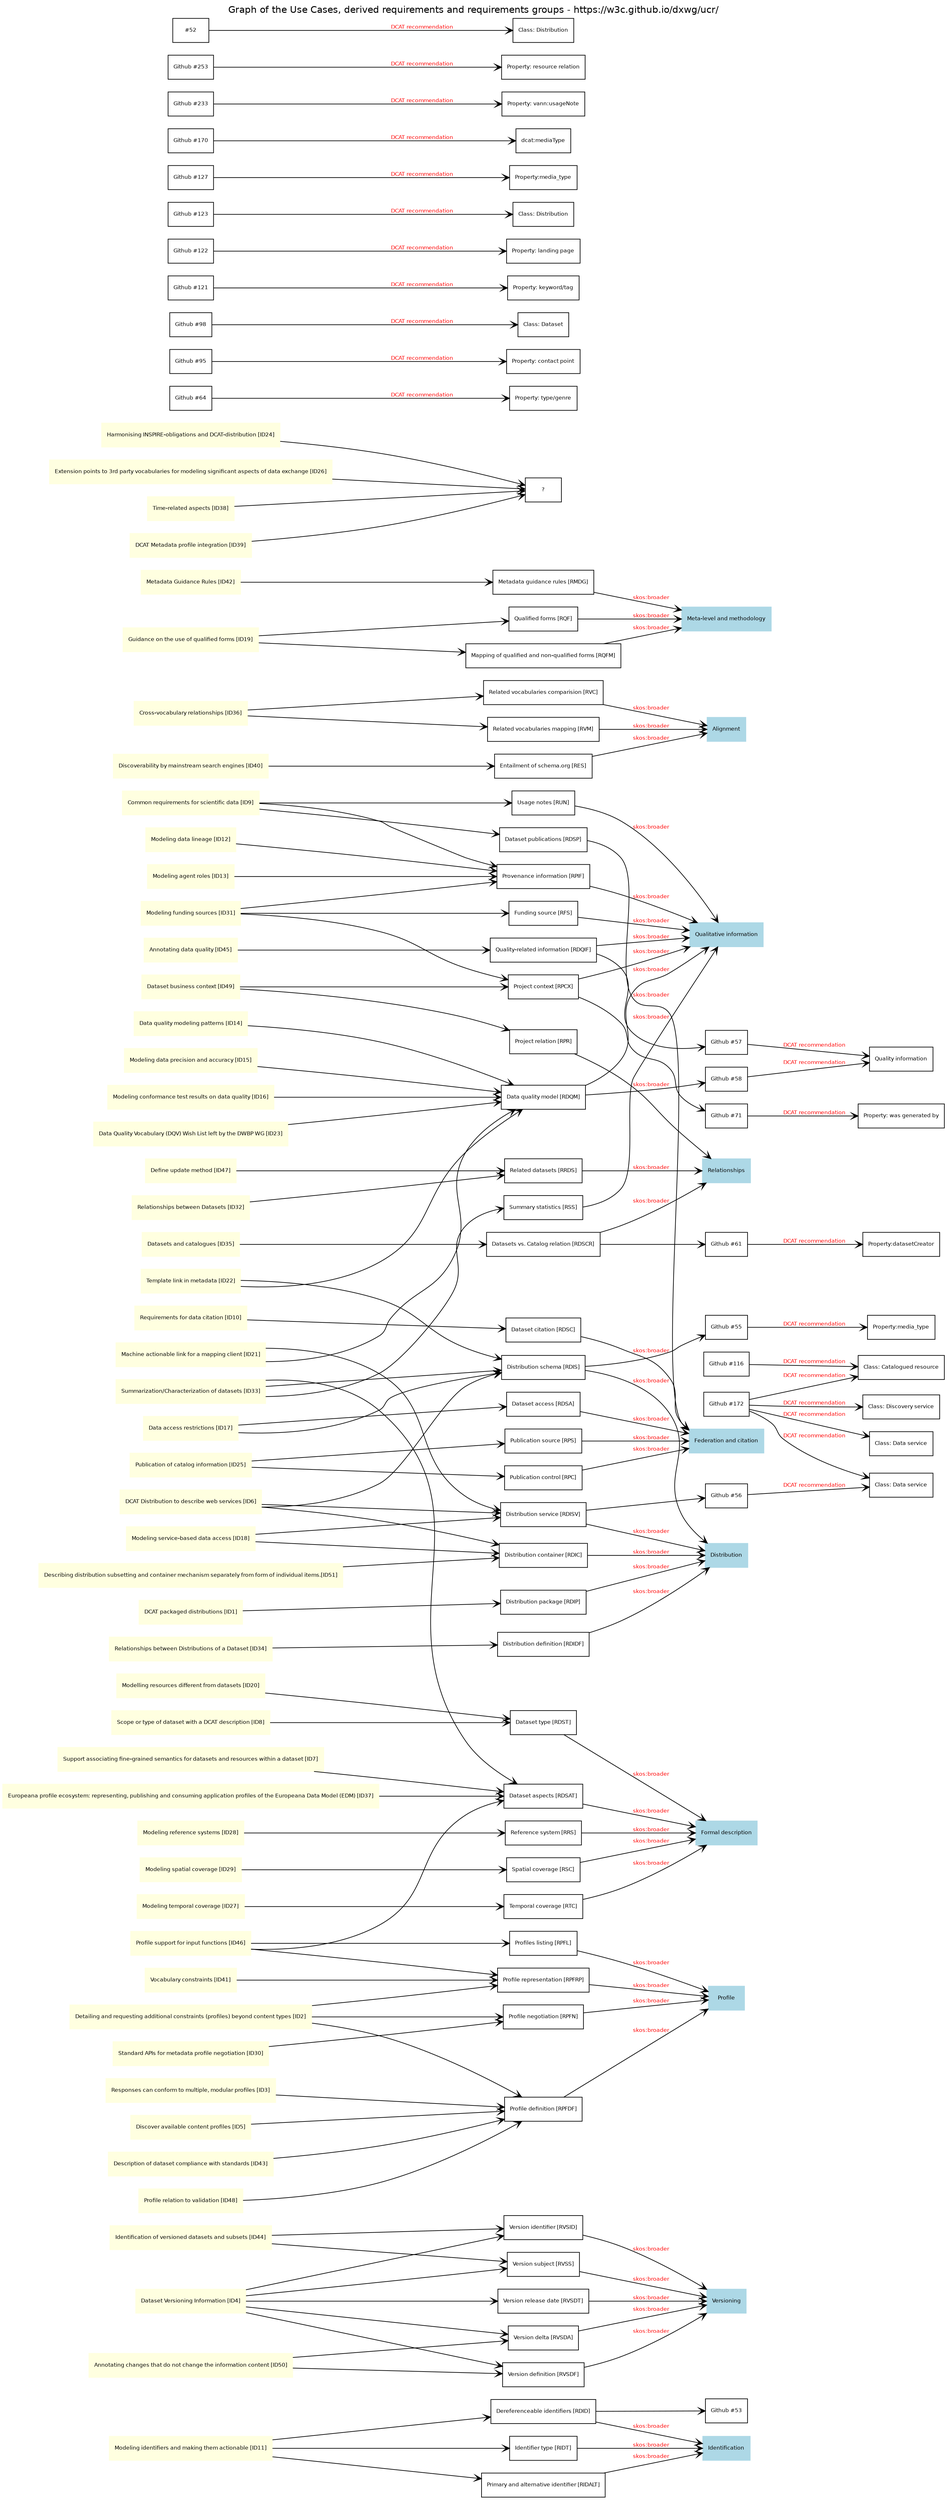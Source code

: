 digraph UCR_summary{

fontname="Helvetica";
label = "Graph of the Use Cases, derived requirements and requirements groups - https://w3c.github.io/dxwg/ucr/";
labelloc = "t";
ratio = "auto"
rankdir = LR;

node [
fontname = Helvetica
fontsize = 8
shape = "record"
]

edge [
arrowtail = "empty"
arrowhead = "vee"
fontsize=8
fontcolor=red
fontname=Helvetica
]
subgraph requirementsGroups {
		node [style=filled,color=lightblue];
    "6.1"; "6.2"; "6.3"; "6.4"; "6.5"; "6.6"; "6.7"; "6.8"; "6.9"; "6.10";
    label="Requirements Groups";
}

subgraph useCases {
    node [style=filled,color=lightyellow];
    "5.1";  "5.2";  "5.3";  "5.4";  "5.5";  "5.6";  "5.7";  "5.8";  "5.9";  "5.10";  "5.11";  "5.12";  "5.13";  "5.14";  "5.15";  "5.16";  "5.17";  "5.18";  "5.19";  "5.20";  "5.21";  "5.22";  "5.23";  "5.24";  "5.25";  "5.26";  "5.27";  "5.28";  "5.29";  "5.30";  "5.31";  "5.32";  "5.33";  "5.34";  "5.35";  "5.36";  "5.37";  "5.38";  "5.39";  "5.40";  "5.41";  "5.42";  "5.43";  "5.44";  "5.45";  "5.46";  "5.47";  "5.48";  "5.49";  "5.50"; "5.51";
    label="Use Cases";
}
### Use Cases
"5.1"[label = <{DCAT packaged distributions [ID1]}>,href="https://w3c.github.io/dxwg/ucr/#ID1"]
"5.2"[label = <{Detailing and requesting additional constraints (profiles) beyond content types [ID2]}>,href="https://w3c.github.io/dxwg/ucr/#ID2"]
"5.3"[label = <{Responses can conform to multiple, modular profiles [ID3]}>,href="https://w3c.github.io/dxwg/ucr/#ID3"]
"5.4"[label = <{Dataset Versioning Information [ID4]}>,href="https://w3c.github.io/dxwg/ucr/#ID4"]
"5.5"[label = <{Discover available content profiles [ID5]}>,href="https://w3c.github.io/dxwg/ucr/#ID5"]
"5.6"[label = <{DCAT Distribution to describe web services [ID6]}>,href="https://w3c.github.io/dxwg/ucr/#ID6"]
"5.7"[label = <{Support associating fine-grained semantics for datasets and resources within a dataset [ID7]}>,href="https://w3c.github.io/dxwg/ucr/#ID7"]
"5.8"[label = <{Scope or type of dataset with a DCAT description [ID8]}>,href="https://w3c.github.io/dxwg/ucr/#ID8"]
"5.9"[label = <{Common requirements for scientific data [ID9]}>,href="https://w3c.github.io/dxwg/ucr/#ID9"]
"5.10"[label = <{Requirements for data citation [ID10]}>,href="https://w3c.github.io/dxwg/ucr/#ID10"]
"5.11"[label = <{Modeling identifiers and making them actionable [ID11]}>,href="https://w3c.github.io/dxwg/ucr/#ID11"]
"5.12"[label = <{Modeling data lineage [ID12]}>,href="https://w3c.github.io/dxwg/ucr/#ID12"]
"5.13"[label = <{Modeling agent roles [ID13]}>,href="https://w3c.github.io/dxwg/ucr/#ID13"]
"5.14"[label = <{Data quality modeling patterns [ID14]}>,href="https://w3c.github.io/dxwg/ucr/#ID14"]
"5.15"[label = <{Modeling data precision and accuracy [ID15]}>,href="https://w3c.github.io/dxwg/ucr/#ID15"]
"5.16"[label = <{Modeling conformance test results on data quality [ID16]}>,href="https://w3c.github.io/dxwg/ucr/#ID16"]
"5.17"[label = <{Data access restrictions [ID17]}>,href="https://w3c.github.io/dxwg/ucr/#ID17"]
"5.18"[label = <{Modeling service-based data access [ID18]}>,href="https://w3c.github.io/dxwg/ucr/#ID18"]
"5.19"[label = <{Guidance on the use of qualified forms [ID19]}>,href="https://w3c.github.io/dxwg/ucr/#ID19"]
"5.20"[label = <{Modelling resources different from datasets [ID20]}>,href="https://w3c.github.io/dxwg/ucr/#ID20"]
"5.21"[label = <{Machine actionable link for a mapping client [ID21]}>,href="https://w3c.github.io/dxwg/ucr/#ID21"]
"5.22"[label = <{Template link in metadata [ID22]}>,href="https://w3c.github.io/dxwg/ucr/#ID22"]
"5.23"[label = <{Data Quality Vocabulary (DQV) Wish List left by the DWBP WG [ID23]}>,href="https://w3c.github.io/dxwg/ucr/#ID23"]
"5.24"[label = <{Harmonising INSPIRE-obligations and DCAT-distribution [ID24]}>,href="https://w3c.github.io/dxwg/ucr/#ID24"]
"5.25"[label = <{Publication of catalog information [ID25]}>,href="https://w3c.github.io/dxwg/ucr/#ID25"]
"5.26"[label = <{Extension points to 3rd party vocabularies for modeling significant aspects of data exchange [ID26]}>,href="https://w3c.github.io/dxwg/ucr/#ID26"]
"5.27"[label = <{Modeling temporal coverage [ID27]}>,href="https://w3c.github.io/dxwg/ucr/#ID27"]
"5.28"[label = <{Modeling reference systems [ID28]}>,href="https://w3c.github.io/dxwg/ucr/#ID28"]
"5.29"[label = <{Modeling spatial coverage [ID29]}>,href="https://w3c.github.io/dxwg/ucr/#ID29"]
"5.30"[label = <{Standard APIs for metadata profile negotiation [ID30]}>,href="https://w3c.github.io/dxwg/ucr/#ID30"]
"5.31"[label = <{Modeling funding sources [ID31]}>,href="https://w3c.github.io/dxwg/ucr/#ID31"]
"5.32"[label = <{Relationships between Datasets [ID32]}>,href="https://w3c.github.io/dxwg/ucr/#ID32"]
"5.33"[label = <{Summarization/Characterization of datasets [ID33]}>,href="https://w3c.github.io/dxwg/ucr/#ID33"]
"5.34"[label = <{Relationships between Distributions of a Dataset [ID34]}>,href="https://w3c.github.io/dxwg/ucr/#ID34"]
"5.35"[label = <{Datasets and catalogues [ID35]}>,href="https://w3c.github.io/dxwg/ucr/#ID35"]
"5.36"[label = <{Cross-vocabulary relationships [ID36]}>,href="https://w3c.github.io/dxwg/ucr/#ID36"]
"5.37"[label = <{Europeana profile ecosystem: representing, publishing and consuming application profiles of the Europeana Data Model (EDM) [ID37]}>,href="https://w3c.github.io/dxwg/ucr/#ID37"]
"5.38"[label = <{Time-related aspects [ID38]}>,href="https://w3c.github.io/dxwg/ucr/#ID38"]
"5.39"[label = <{DCAT Metadata profile integration [ID39]}>,href="https://w3c.github.io/dxwg/ucr/#ID39"]
"5.40"[label = <{Discoverability by mainstream search engines [ID40]}>,href="https://w3c.github.io/dxwg/ucr/#ID40"]
"5.41"[label = <{Vocabulary constraints [ID41]}>,href="https://w3c.github.io/dxwg/ucr/#ID41"]
"5.42"[label = <{Metadata Guidance Rules [ID42]}>,href="https://w3c.github.io/dxwg/ucr/#ID42"]
"5.43"[label = <{Description of dataset compliance with standards [ID43]}>,href="https://w3c.github.io/dxwg/ucr/#ID43"]
"5.44"[label = <{Identification of versioned datasets and subsets [ID44]}>,href="https://w3c.github.io/dxwg/ucr/#ID44"]
"5.45"[label = <{Annotating data quality [ID45]}>,href="https://w3c.github.io/dxwg/ucr/#ID45"]
"5.46"[label = <{Profile support for input functions [ID46]}>,href="https://w3c.github.io/dxwg/ucr/#ID46"]
"5.47"[label = <{Define update method [ID47]}>,href="https://w3c.github.io/dxwg/ucr/#ID47"]
"5.48"[label = <{Profile relation to validation [ID48]}>,href="https://w3c.github.io/dxwg/ucr/#ID48"]
"5.49"[label = <{Dataset business context [ID49]}>,href="https://w3c.github.io/dxwg/ucr/#ID49"]
"5.50"[label = <{Annotating changes that do not change the information content [ID50]}>,href="https://w3c.github.io/dxwg/ucr/#ID50"]
"5.51"[label = <{Describing distribution subsetting and container mechanism separately from form of individual items.[ID51]}>,href="https://w3c.github.io/dxwg/ucr/#ID51"]

### Requirements
"6.1"[label = <{Identification}>,href="https://w3c.github.io/dxwg/ucr/#IdentificationRequirements"]
"6.1.1"[label = <{Dereferenceable identifiers [RDID]}>,href="https://w3c.github.io/dxwg/ucr/#RDID"]
"6.1.2"[label = <{Identifier type [RIDT]}>,href="https://w3c.github.io/dxwg/ucr/#RIDT"]
"6.1.3"[label = <{Primary and alternative identifier [RIDALT]}>,href="https://w3c.github.io/dxwg/ucr/#RIDALT"]
"6.2"[label = <{Versioning}>,href="https://w3c.github.io/dxwg/ucr/#VersioningRequirements"]
"6.2.1"[label = <{Version subject [RVSS]}>,href="https://w3c.github.io/dxwg/ucr/#RVSS"]
"6.2.2"[label = <{Version definition [RVSDF]}>,href="https://w3c.github.io/dxwg/ucr/#RVSDF"]
"6.2.3"[label = <{Version identifier [RVSID]}>,href="https://w3c.github.io/dxwg/ucr/#RVSID"]
"6.2.4"[label = <{Version release date [RVSDT]}>,href="https://w3c.github.io/dxwg/ucr/#RVSDT"]
"6.2.5"[label = <{Version delta [RVSDA]}>,href="https://w3c.github.io/dxwg/ucr/#RVSDA"]
"6.3"[label = <{Qualitative information}>,href="https://w3c.github.io/dxwg/ucr/#QualitativeInformationRequirements"]
"6.3.1"[label = <{Usage notes [RUN]}>,href="https://w3c.github.io/dxwg/ucr/#RUN"]
"6.3.2"[label = <{Summary statistics [RSS]}>,href="https://w3c.github.io/dxwg/ucr/#RSS"]
"6.3.3"[label = <{Provenance information [RPIF]}>,href="https://w3c.github.io/dxwg/ucr/#RPIF"]
"6.3.4"[label = <{Funding source [RFS]}>,href="https://w3c.github.io/dxwg/ucr/#RFS"]
"6.3.5"[label = <{Project context [RPCX]}>,href="https://w3c.github.io/dxwg/ucr/#RPCX"]
"6.3.6"[label = <{Data quality model [RDQM]}>,href="https://w3c.github.io/dxwg/ucr/#RDQM"]
"6.3.7"[label = <{Quality-related information [RDQIF]}>,href="https://w3c.github.io/dxwg/ucr/#RDQIF"]
"6.4"[label = <{Formal description}>,href="https://w3c.github.io/dxwg/ucr/#FormalDescriptionRequirements"]
"6.4.1"[label = <{Dataset type [RDST]}>,href="https://w3c.github.io/dxwg/ucr/#RDST"]
"6.4.2"[label = <{Dataset aspects [RDSAT]}>,href="https://w3c.github.io/dxwg/ucr/#RDSAT"]
"6.4.3"[label = <{Reference system [RRS]}>,href="https://w3c.github.io/dxwg/ucr/#RRS"]
"6.4.4"[label = <{Spatial coverage [RSC]}>,href="https://w3c.github.io/dxwg/ucr/#RSC"]
"6.4.5"[label = <{Temporal coverage [RTC]}>,href="https://w3c.github.io/dxwg/ucr/#RTC"]
"6.5"[label = <{Distribution}>,href="https://w3c.github.io/dxwg/ucr/#DistributionRequirements"]
"6.5.1"[label = <{Distribution definition [RDIDF]}>,href="https://w3c.github.io/dxwg/ucr/#RDIDF"]
"6.5.2"[label = <{Distribution schema [RDIS]}>,href="https://w3c.github.io/dxwg/ucr/#RDIS"]
"6.5.3"[label = <{Distribution service [RDISV]}>,href="https://w3c.github.io/dxwg/ucr/#RDISV"]
"6.5.4"[label = <{Distribution container [RDIC]}>,href="https://w3c.github.io/dxwg/ucr/#RDIC"]
"6.5.5"[label = <{Distribution package [RDIP]}>,href="https://w3c.github.io/dxwg/ucr/#RDIP"]
"6.6"[label = <{Relationships}>,href="https://w3c.github.io/dxwg/ucr/#RelationshipsRequirements"]
"6.6.1"[label = <{Related datasets [RRDS]}>,href="https://w3c.github.io/dxwg/ucr/#RRDS"]
"6.6.2"[label = <{Project relation [RPR]}>,href="https://w3c.github.io/dxwg/ucr/#RPR"]
"6.6.3"[label = <{Datasets vs. Catalog relation [RDSCR]}>,href="https://w3c.github.io/dxwg/ucr/#RDSCR"]
"6.7"[label = <{Federation and citation}>,href="https://w3c.github.io/dxwg/ucr/#ID51"]
"6.7.1"[label = <{Dataset access [RDSA]}>,href="https://w3c.github.io/dxwg/ucr/#RDSA"]
"6.7.2"[label = <{Dataset citation [RDSC]}>,href="https://w3c.github.io/dxwg/ucr/#RDSC"]
"6.7.3"[label = <{Dataset publications [RDSP]}>,href="https://w3c.github.io/dxwg/ucr/#RDSP"]
"6.7.4"[label = <{Publication source [RPS]}>,href="https://w3c.github.io/dxwg/ucr/#RPS"]
"6.7.5"[label = <{Publication control [RPC]}>,href="https://w3c.github.io/dxwg/ucr/#RPC"]
"6.8"[label = <{Profile}>,href="https://w3c.github.io/dxwg/ucr/#ProfileRequirements"]
"6.8.1"[label = <{Profile definition [RPFDF]}>,href="https://w3c.github.io/dxwg/ucr/#RPFDF"]
"6.8.2"[label = <{Profile representation [RPFRP]}>,href="https://w3c.github.io/dxwg/ucr/#RPFRP"]
"6.8.3"[label = <{Profile negotiation [RPFN]}>,href="https://w3c.github.io/dxwg/ucr/#RPFN"]
"6.8.4"[label = <{Profiles listing [RPFL]}>,href="https://w3c.github.io/dxwg/ucr/#RPFL"]
"6.9"[label = <{Alignment}>,href="https://w3c.github.io/dxwg/ucr/#AlignmentRequirements"]
"6.9.1"[label = <{Related vocabularies comparision [RVC]}>,href="https://w3c.github.io/dxwg/ucr/#RVC"]
"6.9.2"[label = <{Related vocabularies mapping [RVM]}>,href="https://w3c.github.io/dxwg/ucr/#RVM"]
"6.9.3"[label = <{Entailment of schema.org [RES]}>,href="https://w3c.github.io/dxwg/ucr/#RES"]
"6.10"[label = <{Meta-level and methodology}>,href="https://w3c.github.io/dxwg/ucr/#MetaRequirements"]
"6.10.1"[label = <{Metadata guidance rules [RMDG]}>,href="https://w3c.github.io/dxwg/ucr/#RMDG"]
"6.10.2"[label = <{Qualified forms [RQF]}>,href="https://w3c.github.io/dxwg/ucr/#RQF"]
"6.10.3"[label = <{Mapping of qualified and non-qualified forms [RQFM]}>,href="https://w3c.github.io/dxwg/ucr/#RQFM"]

###Github Issues
"#53"[label = <{Github #53}>,href="https://github.com/w3c/dxwg/issues/53"]
"#55"[label = <{Github #55}>,href="https://github.com/w3c/dxwg/issues/55"]
"#56"[label = <{Github #56}>,href="https://github.com/w3c/dxwg/issues/56"]
"#57"[label = <{Github #57}>,href="https://github.com/w3c/dxwg/issues/57"]
"#58"[label = <{Github #58}>,href="https://github.com/w3c/dxwg/issues/58"]
"#61"[label = <{Github #61}>,href="https://github.com/w3c/dxwg/issues/61"]
"#64"[label = <{Github #64}>,href="https://github.com/w3c/dxwg/issues/64"]
"#71"[label = <{Github #71}>,href="https://github.com/w3c/dxwg/issues/71"]
"#95"[label = <{Github #95}>,href="https://github.com/w3c/dxwg/issues/95"]
"#98"[label = <{Github #98}>,href="https://github.com/w3c/dxwg/issues/98"]
"#116"[label = <{Github #116}>,href="https://github.com/w3c/dxwg/issues/116"]
"#121"[label = <{Github #121}>,href="https://github.com/w3c/dxwg/issues/121"]
"#122"[label = <{Github #122}>,href="https://github.com/w3c/dxwg/issues/122"]
"#123"[label = <{Github #123}>,href="https://github.com/w3c/dxwg/issues/123"]
"#127"[label = <{Github #127}>,href="https://github.com/w3c/dxwg/issues/127"]
"#170"[label = <{Github #170}>,href="https://github.com/w3c/dxwg/issues/170"]
"#172"[label = <{Github #172}>,href="https://github.com/w3c/dxwg/issues/172"]
"#233"[label = <{Github #233}>,href="https://github.com/w3c/dxwg/issues/233"]
"#253"[label = <{Github #253}>,href="https://github.com/w3c/dxwg/issues/253"]



###DCAT Version 2
"Property:datasetCreator"[label = <{Property:datasetCreator}>,href="https://www.w3.org/TR/2018/WD-vocab-dcat-2-20181016/#Property:dataset_creator"]
"Property: was generated by"[label = <{Property: was generated by}>,href="https://www.w3.org/TR/2018/WD-vocab-dcat-2-20181016/#Property:dataset_wasgeneratedby"]
"Property: resource relation"[label = <{Property: resource relation}>,href="https://www.w3.org/TR/2018/WD-vocab-dcat-2-20181016/#Property:resource_relation"]
"Property:media_type"[label = <{Property:media_type}>,href="https://www.w3.org/TR/2018/WD-vocab-dcat-2-20181016/#Property:distribution_media_type"]
"Property: conforms to"[label = <{Property:media_type}>,href="https://www.w3.org/TR/2018/WD-vocab-dcat-2-20181016/#Property:distribution_conformsto"]
"dcat:mediaType"[label = <{dcat:mediaType}>,href="https://www.w3.org/TR/2018/WD-vocab-dcat-2-20181016/#Property:distribution_media_type"]
"Quality information"[label = <{Quality information}>,href="https://www.w3.org/TR/2018/WD-vocab-dcat-2-20181016/#quality-information"]
"Class: Catalogued resource"[label = <{Class: Catalogued resource}>,href="https://www.w3.org/TR/2018/WD-vocab-dcat-2-20181016/#Class:Resource"]
"Class: Data service"[label = <{Class: Data service}>,href="https://www.w3.org/TR/2018/WD-vocab-dcat-2-20181016/#Class:Data_Service"]
"Class: Data distribution service"[label = <{Class: Data service}>,href="https://www.w3.org/TR/2018/WD-vocab-dcat-2-20181016/#Class:Data_Distribution_Service"]
"Class: Discovery service"[label = <{Class: Discovery service}>,href="https://www.w3.org/TR/2018/WD-vocab-dcat-2-20181016/#Class:Discovery_Service"]
"Class: Dataset"[label = <{Class: Dataset}>,href="https://www.w3.org/TR/2018/WD-vocab-dcat-2-20181016/#Class:Dataset"]
"Class: Distribution"[label = <{Class: Distribution}>,href="https://www.w3.org/TR/2018/WD-vocab-dcat-2-20181016/#Class:Distribution"]
"Property: theme/category"[label = <{Class: Distribution}>,href="https://www.w3.org/TR/2018/WD-vocab-dcat-2-20181016/#Property:resource_theme"]
"Property: type/genre"[label = <{Property: type/genre}>,href="https://www.w3.org/TR/2018/WD-vocab-dcat-2-20181016/#Property:resource_type"]
"Property: keyword/tag"[label = <{Property: keyword/tag}>,href="https://www.w3.org/TR/2018/WD-vocab-dcat-2-20181016/#Property:resource_keyword"]
"Property: contact point"[label = <{Property: contact point}>,href="https://www.w3.org/TR/2018/WD-vocab-dcat-2-20181016/#Property:resource_contact_point"]
"Property: landing page"[label = <{Property: landing page}>,href="https://www.w3.org/TR/2018/WD-vocab-dcat-2-20181016/#Property:resource_landing_page"]
"Property: vann:usageNote"[label = <{Property: vann:usageNote}>,href="http://vocab.org/vann/#usageNote"]


###Relating Githib Issues to draft documents
"#61" -> "Property:datasetCreator" [label="DCAT recommendation"]
"#71" -> "Property: was generated by" [label="DCAT recommendation"]
"#253" -> "Property: resource relation" [label="DCAT recommendation"]
"#127" -> "Property:media_type" [label="DCAT recommendation"]
"#55" -> "Property: conforms to" [label="DCAT recommendation"]
"#170" -> "dcat:mediaType" [label="DCAT recommendation"]
{"#57", "#58"} -> "Quality information" [label="DCAT recommendation"]
{"#116", "#172"} -> "Class: Catalogued resource" [label="DCAT recommendation"]
"#172" -> "Class: Data service" [label="DCAT recommendation"]
{"#56", "#172"} -> "Class: Data distribution service" [label="DCAT recommendation"]
"#172" -> "Class: Discovery service" [label="DCAT recommendation"]
"#98" -> "Class: Dataset" [label="DCAT recommendation"]
"#52" -> "Class: Distribution" [label="DCAT recommendation"]
"#123" -> "Property: theme/category" [label="DCAT recommendation"]
"#64" -> "Property: type/genre" [label="DCAT recommendation"]
"#121" -> "Property: keyword/tag" [label="DCAT recommendation"]
"#95" -> "Property: contact point" [label="DCAT recommendation"]
"#122" -> "Property: landing page" [label="DCAT recommendation"]
"#233" -> "Property: vann:usageNote" [label="DCAT recommendation"]


###Relating requirements to github issues
"6.1.1" -> "#53"
"6.6.3" -> "#61"
"6.3.5" -> "#71"
"6.5.2" -> "#55"
"6.3.7" -> "#57"
"6.3.6" -> "#58"
"6.5.3" -> "#56"





### Grouping of Requirements
#"Requirements" -> {"6.1", "6.2", "6.3", "6.4", "6.5", "6.6", "6.7", "6.8", "6.9", "6.10"}
{"6.1.1", "6.1.2", "6.1.3"} -> "6.1" [label="skos:broader"]
{"6.2.1", "6.2.2", "6.2.3", "6.2.4", "6.2.5"} -> "6.2" [label="skos:broader"]
{"6.3.1", "6.3.2", "6.3.3", "6.3.4", "6.3.5", "6.3.6", "6.3.7"} -> "6.3" [label="skos:broader"]
{"6.4.1", "6.4.2", "6.4.3", "6.4.4", "6.4.5"} -> "6.4" [label="skos:broader"]
{"6.5.1", "6.5.2", "6.5.3", "6.5.4", "6.5.5"} -> "6.5" [label="skos:broader"]
{"6.6.1", "6.6.2", "6.6.3"} -> "6.6" [label="skos:broader"]
{"6.7.1", "6.7.2", "6.7.3", "6.7.4", "6.7.5"} -> "6.7" [label="skos:broader"]
{"6.8.1", "6.8.2", "6.8.3", "6.8.4"} -> "6.8"  [label="skos:broader"]
{"6.9.1", "6.9.2", "6.9.3"} -> "6.9" [label="skos:broader"]
{"6.10.1", "6.10.2", "6.10.3"} -> "6.10" [label="skos:broader"]


### UseCase to Requirement
#"UseCases" -> {"5.1", "5.2", "5.3", "5.4", "5.5", "5.6", "5.7", "5.8", "5.9", "5.10", "5.11", "5.12", "5.13", "5.14", "5.15", "5.16", "5.17", "5.18", "5.19", "5.20", "5.21", "5.22", "5.23", "5.24", "5.25", "5.26", "5.27", "5.28", "5.29", "5.30", "5.31", "5.32", "5.33", "5.34", "5.35", "5.36", "5.37", "5.38", "5.39", "5.40", "5.41", "5.42", "5.43", "5.44", "5.45", "5.46", "5.47", "5.48", "5.49", "5.50" }
"5.1" -> "6.5.5"
"5.2" -> {"6.8.1", "6.8.2", "6.8.3"}
"5.3" -> "6.8.1"
"5.4" -> {"6.2.1", "6.2.2", "6.2.3", "6.2.4", "6.2.5"}
"5.5" -> "6.8.1"
"5.6" -> {"6.5.2", "6.5.3", "6.5.4"}
"5.7" -> "6.4.2"
"5.8" -> "6.4.1"
"5.9" -> {"6.3.1", "6.3.3", "6.7.3"}
"5.10" -> "6.7.2"
"5.11" -> {"6.1.1", "6.1.2", "6.1.3"}
"5.12" -> "6.3.3"
"5.13" -> "6.3.3"
"5.14" -> "6.3.6"
"5.15" -> "6.3.6"
"5.16" -> "6.3.6"
"5.17" -> {"6.5.2", "6.7.1"}
"5.18" -> {"6.5.3", "6.5.4"}
"5.19" -> {"6.10.2", "6.10.3"}
"5.20" -> "6.4.1"
"5.21" -> {"6.3.6", "6.5.3"}
"5.22" -> {"6.3.6", "6.5.2"}
"5.23" -> "6.3.6"
"5.24" -> "?"
"5.25" -> {"6.7.4", "6.7.5"}
"5.26" -> "?"
"5.27" -> "6.4.5"
"5.28" -> "6.4.3"
"5.29" -> "6.4.4"
"5.30" -> "6.8.3"
"5.31" -> {"6.3.3", "6.3.4", "6.3.5"}
"5.32" -> "6.6.1"
"5.33" -> {"6.3.2", "6.4.2", "6.5.2"}
"5.34" -> "6.5.1"
"5.35" -> "6.6.3"
"5.36" -> {"6.9.1", "6.9.2"}
"5.37" -> "6.4.2"
"5.38" -> "?"
"5.39" -> "?"
"5.40" -> "6.9.3"
"5.41" -> "6.8.2"
"5.42" -> "6.10.1"
"5.43" -> "6.8.1"
"5.44" -> {"6.2.1", "6.2.3"}
"5.45" -> "6.3.7"
"5.46" -> {"6.4.2", "6.8.2", "6.8.4"}
"5.47" -> "6.6.1"
"5.48" -> "6.8.1"
"5.49" -> {"6.3.5", "6.6.2"}
"5.50" -> {"6.2.2", "6.2.5"}
"5.51" -> "6.5.4"

}
